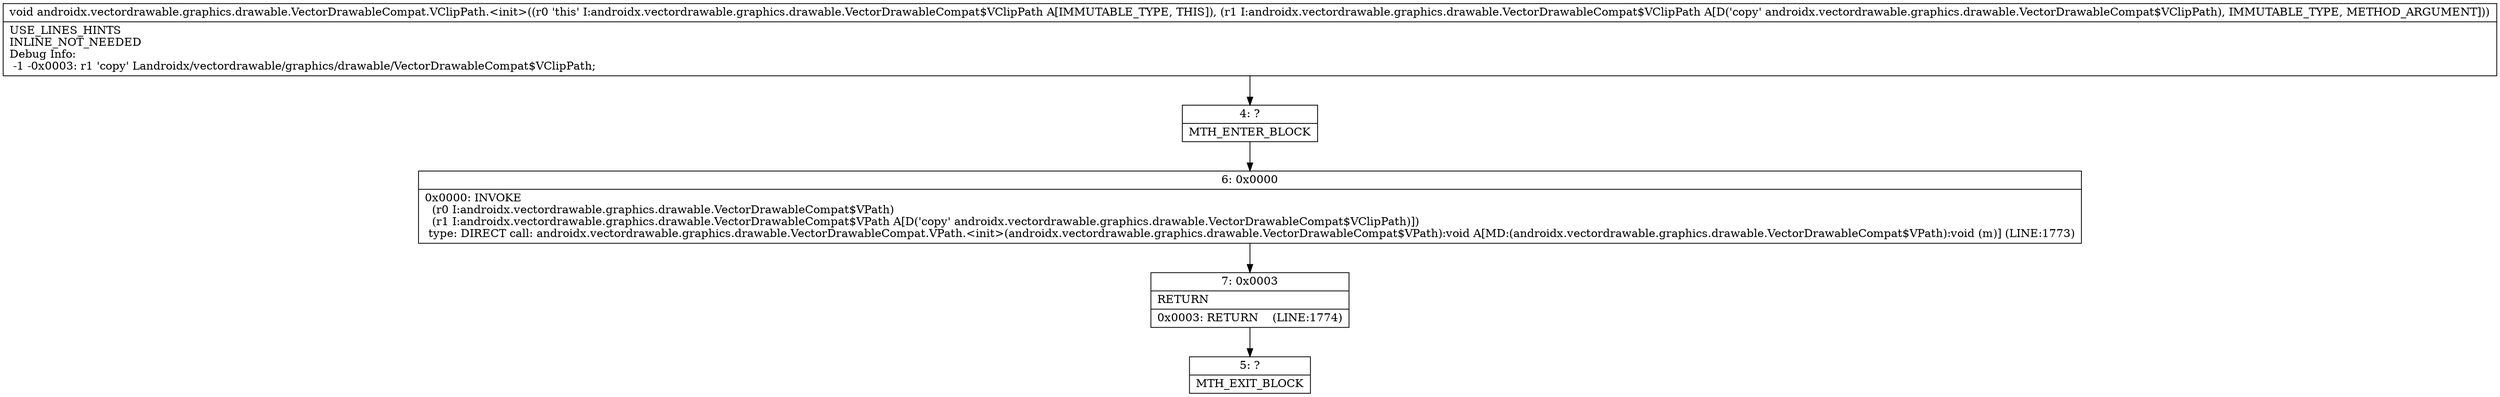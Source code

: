 digraph "CFG forandroidx.vectordrawable.graphics.drawable.VectorDrawableCompat.VClipPath.\<init\>(Landroidx\/vectordrawable\/graphics\/drawable\/VectorDrawableCompat$VClipPath;)V" {
Node_4 [shape=record,label="{4\:\ ?|MTH_ENTER_BLOCK\l}"];
Node_6 [shape=record,label="{6\:\ 0x0000|0x0000: INVOKE  \l  (r0 I:androidx.vectordrawable.graphics.drawable.VectorDrawableCompat$VPath)\l  (r1 I:androidx.vectordrawable.graphics.drawable.VectorDrawableCompat$VPath A[D('copy' androidx.vectordrawable.graphics.drawable.VectorDrawableCompat$VClipPath)])\l type: DIRECT call: androidx.vectordrawable.graphics.drawable.VectorDrawableCompat.VPath.\<init\>(androidx.vectordrawable.graphics.drawable.VectorDrawableCompat$VPath):void A[MD:(androidx.vectordrawable.graphics.drawable.VectorDrawableCompat$VPath):void (m)] (LINE:1773)\l}"];
Node_7 [shape=record,label="{7\:\ 0x0003|RETURN\l|0x0003: RETURN    (LINE:1774)\l}"];
Node_5 [shape=record,label="{5\:\ ?|MTH_EXIT_BLOCK\l}"];
MethodNode[shape=record,label="{void androidx.vectordrawable.graphics.drawable.VectorDrawableCompat.VClipPath.\<init\>((r0 'this' I:androidx.vectordrawable.graphics.drawable.VectorDrawableCompat$VClipPath A[IMMUTABLE_TYPE, THIS]), (r1 I:androidx.vectordrawable.graphics.drawable.VectorDrawableCompat$VClipPath A[D('copy' androidx.vectordrawable.graphics.drawable.VectorDrawableCompat$VClipPath), IMMUTABLE_TYPE, METHOD_ARGUMENT]))  | USE_LINES_HINTS\lINLINE_NOT_NEEDED\lDebug Info:\l  \-1 \-0x0003: r1 'copy' Landroidx\/vectordrawable\/graphics\/drawable\/VectorDrawableCompat$VClipPath;\l}"];
MethodNode -> Node_4;Node_4 -> Node_6;
Node_6 -> Node_7;
Node_7 -> Node_5;
}

